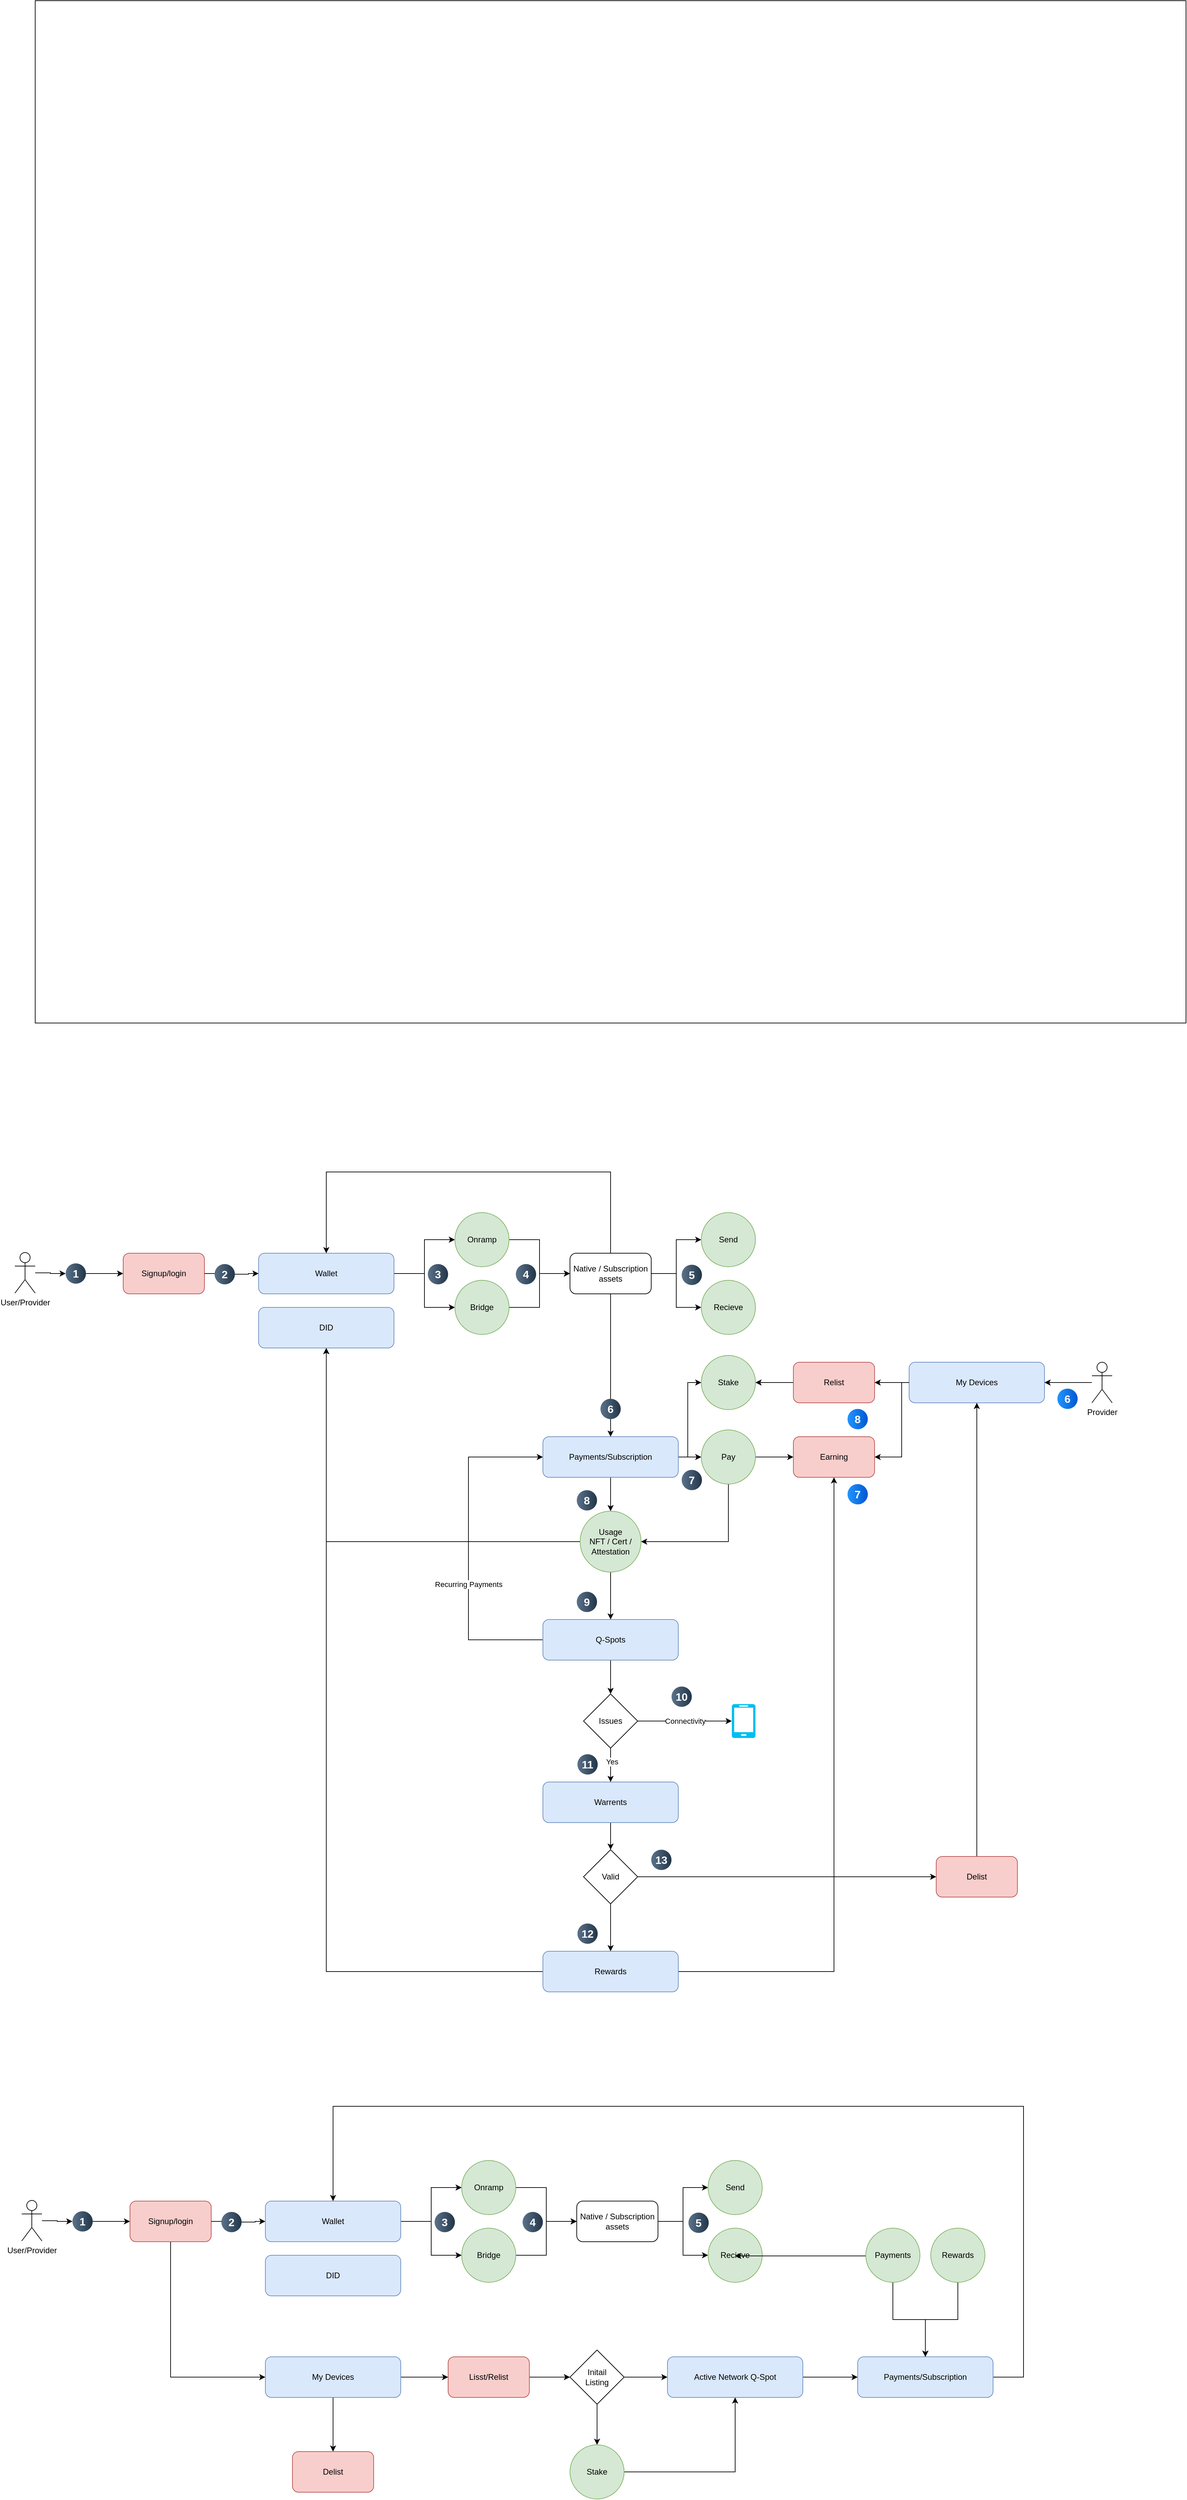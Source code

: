 <mxfile version="26.0.2">
  <diagram name="Page-1" id="SBFZ99m77JHKjxJjiRP0">
    <mxGraphModel dx="2390" dy="3320" grid="1" gridSize="10" guides="1" tooltips="1" connect="1" arrows="1" fold="1" page="1" pageScale="1" pageWidth="850" pageHeight="1100" math="0" shadow="0">
      <root>
        <mxCell id="0" />
        <mxCell id="1" parent="0" />
        <mxCell id="M_gnL3viA9wApIf26CQV-90" value="" style="rounded=0;whiteSpace=wrap;html=1;" parent="1" vertex="1">
          <mxGeometry x="60" y="-1530" width="1700" height="1510" as="geometry" />
        </mxCell>
        <mxCell id="M_gnL3viA9wApIf26CQV-3" value="" style="edgeStyle=orthogonalEdgeStyle;rounded=0;orthogonalLoop=1;jettySize=auto;html=1;" parent="1" source="M_gnL3viA9wApIf26CQV-69" target="M_gnL3viA9wApIf26CQV-2" edge="1">
          <mxGeometry relative="1" as="geometry" />
        </mxCell>
        <mxCell id="M_gnL3viA9wApIf26CQV-1" value="User/Provider" style="shape=umlActor;verticalLabelPosition=bottom;verticalAlign=top;html=1;outlineConnect=0;" parent="1" vertex="1">
          <mxGeometry x="30" y="319" width="30" height="60" as="geometry" />
        </mxCell>
        <mxCell id="M_gnL3viA9wApIf26CQV-9" value="" style="edgeStyle=orthogonalEdgeStyle;rounded=0;orthogonalLoop=1;jettySize=auto;html=1;" parent="1" source="M_gnL3viA9wApIf26CQV-71" target="M_gnL3viA9wApIf26CQV-4" edge="1">
          <mxGeometry relative="1" as="geometry" />
        </mxCell>
        <mxCell id="M_gnL3viA9wApIf26CQV-2" value="Signup/login" style="rounded=1;whiteSpace=wrap;html=1;fillColor=#f8cecc;strokeColor=#b85450;" parent="1" vertex="1">
          <mxGeometry x="190" y="320" width="120" height="60" as="geometry" />
        </mxCell>
        <mxCell id="M_gnL3viA9wApIf26CQV-13" style="edgeStyle=orthogonalEdgeStyle;rounded=0;orthogonalLoop=1;jettySize=auto;html=1;" parent="1" source="M_gnL3viA9wApIf26CQV-4" target="M_gnL3viA9wApIf26CQV-11" edge="1">
          <mxGeometry relative="1" as="geometry" />
        </mxCell>
        <mxCell id="M_gnL3viA9wApIf26CQV-14" style="edgeStyle=orthogonalEdgeStyle;rounded=0;orthogonalLoop=1;jettySize=auto;html=1;" parent="1" source="M_gnL3viA9wApIf26CQV-4" target="M_gnL3viA9wApIf26CQV-12" edge="1">
          <mxGeometry relative="1" as="geometry" />
        </mxCell>
        <mxCell id="M_gnL3viA9wApIf26CQV-4" value="Wallet" style="rounded=1;whiteSpace=wrap;html=1;fillColor=#dae8fc;strokeColor=#6c8ebf;" parent="1" vertex="1">
          <mxGeometry x="390" y="320" width="200" height="60" as="geometry" />
        </mxCell>
        <mxCell id="M_gnL3viA9wApIf26CQV-32" value="" style="edgeStyle=orthogonalEdgeStyle;rounded=0;orthogonalLoop=1;jettySize=auto;html=1;" parent="1" source="M_gnL3viA9wApIf26CQV-5" target="M_gnL3viA9wApIf26CQV-31" edge="1">
          <mxGeometry relative="1" as="geometry" />
        </mxCell>
        <mxCell id="M_gnL3viA9wApIf26CQV-38" value="" style="edgeStyle=orthogonalEdgeStyle;rounded=0;orthogonalLoop=1;jettySize=auto;html=1;" parent="1" source="M_gnL3viA9wApIf26CQV-5" target="M_gnL3viA9wApIf26CQV-37" edge="1">
          <mxGeometry relative="1" as="geometry" />
        </mxCell>
        <mxCell id="M_gnL3viA9wApIf26CQV-55" style="edgeStyle=orthogonalEdgeStyle;rounded=0;orthogonalLoop=1;jettySize=auto;html=1;entryX=0;entryY=0.5;entryDx=0;entryDy=0;" parent="1" source="M_gnL3viA9wApIf26CQV-5" target="M_gnL3viA9wApIf26CQV-51" edge="1">
          <mxGeometry relative="1" as="geometry">
            <Array as="points">
              <mxPoint x="1024" y="621" />
              <mxPoint x="1024" y="511" />
            </Array>
          </mxGeometry>
        </mxCell>
        <mxCell id="M_gnL3viA9wApIf26CQV-5" value="Payments/Subscription" style="rounded=1;whiteSpace=wrap;html=1;fillColor=#dae8fc;strokeColor=#6c8ebf;" parent="1" vertex="1">
          <mxGeometry x="810" y="591" width="200" height="60" as="geometry" />
        </mxCell>
        <mxCell id="M_gnL3viA9wApIf26CQV-48" value="" style="edgeStyle=orthogonalEdgeStyle;rounded=0;orthogonalLoop=1;jettySize=auto;html=1;" parent="1" source="M_gnL3viA9wApIf26CQV-6" target="M_gnL3viA9wApIf26CQV-47" edge="1">
          <mxGeometry relative="1" as="geometry" />
        </mxCell>
        <mxCell id="M_gnL3viA9wApIf26CQV-6" value="Warrents" style="rounded=1;whiteSpace=wrap;html=1;fillColor=#dae8fc;strokeColor=#6c8ebf;" parent="1" vertex="1">
          <mxGeometry x="810" y="1101" width="200" height="60" as="geometry" />
        </mxCell>
        <mxCell id="M_gnL3viA9wApIf26CQV-50" style="edgeStyle=orthogonalEdgeStyle;rounded=0;orthogonalLoop=1;jettySize=auto;html=1;entryX=0.5;entryY=1;entryDx=0;entryDy=0;" parent="1" source="M_gnL3viA9wApIf26CQV-7" target="M_gnL3viA9wApIf26CQV-35" edge="1">
          <mxGeometry relative="1" as="geometry">
            <mxPoint x="490" y="581" as="targetPoint" />
          </mxGeometry>
        </mxCell>
        <mxCell id="M_gnL3viA9wApIf26CQV-67" style="edgeStyle=orthogonalEdgeStyle;rounded=0;orthogonalLoop=1;jettySize=auto;html=1;" parent="1" source="M_gnL3viA9wApIf26CQV-7" target="M_gnL3viA9wApIf26CQV-62" edge="1">
          <mxGeometry relative="1" as="geometry" />
        </mxCell>
        <mxCell id="M_gnL3viA9wApIf26CQV-7" value="Rewards" style="rounded=1;whiteSpace=wrap;html=1;fillColor=#dae8fc;strokeColor=#6c8ebf;" parent="1" vertex="1">
          <mxGeometry x="810" y="1351" width="200" height="60" as="geometry" />
        </mxCell>
        <mxCell id="M_gnL3viA9wApIf26CQV-52" style="edgeStyle=orthogonalEdgeStyle;rounded=0;orthogonalLoop=1;jettySize=auto;html=1;entryX=1;entryY=0.5;entryDx=0;entryDy=0;" parent="1" source="M_gnL3viA9wApIf26CQV-60" target="M_gnL3viA9wApIf26CQV-51" edge="1">
          <mxGeometry relative="1" as="geometry" />
        </mxCell>
        <mxCell id="M_gnL3viA9wApIf26CQV-63" style="edgeStyle=orthogonalEdgeStyle;rounded=0;orthogonalLoop=1;jettySize=auto;html=1;entryX=1;entryY=0.5;entryDx=0;entryDy=0;" parent="1" source="M_gnL3viA9wApIf26CQV-8" target="M_gnL3viA9wApIf26CQV-62" edge="1">
          <mxGeometry relative="1" as="geometry">
            <Array as="points">
              <mxPoint x="1340" y="511" />
              <mxPoint x="1340" y="621" />
            </Array>
          </mxGeometry>
        </mxCell>
        <mxCell id="M_gnL3viA9wApIf26CQV-8" value="My Devices" style="rounded=1;whiteSpace=wrap;html=1;fillColor=#dae8fc;strokeColor=#6c8ebf;" parent="1" vertex="1">
          <mxGeometry x="1351" y="481" width="200" height="60" as="geometry" />
        </mxCell>
        <mxCell id="M_gnL3viA9wApIf26CQV-16" style="edgeStyle=orthogonalEdgeStyle;rounded=0;orthogonalLoop=1;jettySize=auto;html=1;" parent="1" source="M_gnL3viA9wApIf26CQV-11" target="M_gnL3viA9wApIf26CQV-15" edge="1">
          <mxGeometry relative="1" as="geometry" />
        </mxCell>
        <mxCell id="M_gnL3viA9wApIf26CQV-11" value="Onramp" style="ellipse;whiteSpace=wrap;html=1;aspect=fixed;fillColor=#d5e8d4;strokeColor=#82b366;" parent="1" vertex="1">
          <mxGeometry x="680" y="260" width="80" height="80" as="geometry" />
        </mxCell>
        <mxCell id="M_gnL3viA9wApIf26CQV-17" style="edgeStyle=orthogonalEdgeStyle;rounded=0;orthogonalLoop=1;jettySize=auto;html=1;" parent="1" source="M_gnL3viA9wApIf26CQV-12" target="M_gnL3viA9wApIf26CQV-15" edge="1">
          <mxGeometry relative="1" as="geometry" />
        </mxCell>
        <mxCell id="M_gnL3viA9wApIf26CQV-12" value="Bridge" style="ellipse;whiteSpace=wrap;html=1;aspect=fixed;fillColor=#d5e8d4;strokeColor=#82b366;" parent="1" vertex="1">
          <mxGeometry x="680" y="360" width="80" height="80" as="geometry" />
        </mxCell>
        <mxCell id="M_gnL3viA9wApIf26CQV-22" style="edgeStyle=orthogonalEdgeStyle;rounded=0;orthogonalLoop=1;jettySize=auto;html=1;entryX=0.5;entryY=0;entryDx=0;entryDy=0;" parent="1" source="M_gnL3viA9wApIf26CQV-15" target="M_gnL3viA9wApIf26CQV-4" edge="1">
          <mxGeometry relative="1" as="geometry">
            <Array as="points">
              <mxPoint x="910" y="200" />
              <mxPoint x="490" y="200" />
            </Array>
          </mxGeometry>
        </mxCell>
        <mxCell id="M_gnL3viA9wApIf26CQV-27" style="edgeStyle=orthogonalEdgeStyle;rounded=0;orthogonalLoop=1;jettySize=auto;html=1;" parent="1" source="M_gnL3viA9wApIf26CQV-15" target="M_gnL3viA9wApIf26CQV-23" edge="1">
          <mxGeometry relative="1" as="geometry" />
        </mxCell>
        <mxCell id="M_gnL3viA9wApIf26CQV-28" style="edgeStyle=orthogonalEdgeStyle;rounded=0;orthogonalLoop=1;jettySize=auto;html=1;" parent="1" source="M_gnL3viA9wApIf26CQV-15" target="M_gnL3viA9wApIf26CQV-24" edge="1">
          <mxGeometry relative="1" as="geometry" />
        </mxCell>
        <mxCell id="M_gnL3viA9wApIf26CQV-29" style="edgeStyle=orthogonalEdgeStyle;rounded=0;orthogonalLoop=1;jettySize=auto;html=1;" parent="1" source="M_gnL3viA9wApIf26CQV-15" target="M_gnL3viA9wApIf26CQV-5" edge="1">
          <mxGeometry relative="1" as="geometry" />
        </mxCell>
        <mxCell id="M_gnL3viA9wApIf26CQV-15" value="Native / Subscription assets" style="rounded=1;whiteSpace=wrap;html=1;" parent="1" vertex="1">
          <mxGeometry x="850" y="320" width="120" height="60" as="geometry" />
        </mxCell>
        <mxCell id="M_gnL3viA9wApIf26CQV-23" value="Send" style="ellipse;whiteSpace=wrap;html=1;aspect=fixed;fillColor=#d5e8d4;strokeColor=#82b366;" parent="1" vertex="1">
          <mxGeometry x="1044" y="260" width="80" height="80" as="geometry" />
        </mxCell>
        <mxCell id="M_gnL3viA9wApIf26CQV-24" value="Recieve" style="ellipse;whiteSpace=wrap;html=1;aspect=fixed;fillColor=#d5e8d4;strokeColor=#82b366;" parent="1" vertex="1">
          <mxGeometry x="1044" y="360" width="80" height="80" as="geometry" />
        </mxCell>
        <mxCell id="M_gnL3viA9wApIf26CQV-41" value="" style="edgeStyle=orthogonalEdgeStyle;rounded=0;orthogonalLoop=1;jettySize=auto;html=1;" parent="1" source="M_gnL3viA9wApIf26CQV-30" target="M_gnL3viA9wApIf26CQV-40" edge="1">
          <mxGeometry relative="1" as="geometry" />
        </mxCell>
        <mxCell id="8dTDUSrH829Y-WECvbkg-1" style="edgeStyle=orthogonalEdgeStyle;rounded=0;orthogonalLoop=1;jettySize=auto;html=1;entryX=0;entryY=0.5;entryDx=0;entryDy=0;" edge="1" parent="1" source="M_gnL3viA9wApIf26CQV-30" target="M_gnL3viA9wApIf26CQV-5">
          <mxGeometry relative="1" as="geometry">
            <Array as="points">
              <mxPoint x="700" y="891" />
              <mxPoint x="700" y="621" />
            </Array>
          </mxGeometry>
        </mxCell>
        <mxCell id="8dTDUSrH829Y-WECvbkg-2" value="Recurring Payments" style="edgeLabel;html=1;align=center;verticalAlign=middle;resizable=0;points=[];" vertex="1" connectable="0" parent="8dTDUSrH829Y-WECvbkg-1">
          <mxGeometry x="-0.212" relative="1" as="geometry">
            <mxPoint y="1" as="offset" />
          </mxGeometry>
        </mxCell>
        <mxCell id="M_gnL3viA9wApIf26CQV-30" value="Q-Spots" style="rounded=1;whiteSpace=wrap;html=1;fillColor=#dae8fc;strokeColor=#6c8ebf;" parent="1" vertex="1">
          <mxGeometry x="810" y="861" width="200" height="60" as="geometry" />
        </mxCell>
        <mxCell id="M_gnL3viA9wApIf26CQV-33" value="" style="edgeStyle=orthogonalEdgeStyle;rounded=0;orthogonalLoop=1;jettySize=auto;html=1;" parent="1" source="M_gnL3viA9wApIf26CQV-31" target="M_gnL3viA9wApIf26CQV-30" edge="1">
          <mxGeometry relative="1" as="geometry" />
        </mxCell>
        <mxCell id="M_gnL3viA9wApIf26CQV-36" style="edgeStyle=orthogonalEdgeStyle;rounded=0;orthogonalLoop=1;jettySize=auto;html=1;entryX=0.5;entryY=1;entryDx=0;entryDy=0;" parent="1" source="M_gnL3viA9wApIf26CQV-31" target="M_gnL3viA9wApIf26CQV-35" edge="1">
          <mxGeometry relative="1" as="geometry">
            <mxPoint x="490" y="581" as="targetPoint" />
          </mxGeometry>
        </mxCell>
        <mxCell id="M_gnL3viA9wApIf26CQV-31" value="Usage&lt;br&gt;NFT / Cert / Attestation" style="ellipse;whiteSpace=wrap;html=1;aspect=fixed;fillColor=#d5e8d4;strokeColor=#82b366;" parent="1" vertex="1">
          <mxGeometry x="865" y="701" width="90" height="90" as="geometry" />
        </mxCell>
        <mxCell id="M_gnL3viA9wApIf26CQV-35" value="DID" style="rounded=1;whiteSpace=wrap;html=1;fillColor=#dae8fc;strokeColor=#6c8ebf;" parent="1" vertex="1">
          <mxGeometry x="390" y="400" width="200" height="60" as="geometry" />
        </mxCell>
        <mxCell id="M_gnL3viA9wApIf26CQV-39" style="edgeStyle=orthogonalEdgeStyle;rounded=0;orthogonalLoop=1;jettySize=auto;html=1;entryX=1;entryY=0.5;entryDx=0;entryDy=0;" parent="1" source="M_gnL3viA9wApIf26CQV-37" target="M_gnL3viA9wApIf26CQV-31" edge="1">
          <mxGeometry relative="1" as="geometry">
            <Array as="points">
              <mxPoint x="1084" y="746" />
            </Array>
          </mxGeometry>
        </mxCell>
        <mxCell id="M_gnL3viA9wApIf26CQV-64" value="" style="edgeStyle=orthogonalEdgeStyle;rounded=0;orthogonalLoop=1;jettySize=auto;html=1;" parent="1" source="M_gnL3viA9wApIf26CQV-37" target="M_gnL3viA9wApIf26CQV-62" edge="1">
          <mxGeometry relative="1" as="geometry" />
        </mxCell>
        <mxCell id="M_gnL3viA9wApIf26CQV-37" value="Pay" style="ellipse;whiteSpace=wrap;html=1;aspect=fixed;fillColor=#d5e8d4;strokeColor=#82b366;" parent="1" vertex="1">
          <mxGeometry x="1044" y="581" width="80" height="80" as="geometry" />
        </mxCell>
        <mxCell id="M_gnL3viA9wApIf26CQV-42" value="" style="edgeStyle=orthogonalEdgeStyle;rounded=0;orthogonalLoop=1;jettySize=auto;html=1;" parent="1" source="M_gnL3viA9wApIf26CQV-40" target="M_gnL3viA9wApIf26CQV-6" edge="1">
          <mxGeometry relative="1" as="geometry" />
        </mxCell>
        <mxCell id="M_gnL3viA9wApIf26CQV-46" value="Yes" style="edgeLabel;html=1;align=center;verticalAlign=middle;resizable=0;points=[];" parent="M_gnL3viA9wApIf26CQV-42" vertex="1" connectable="0">
          <mxGeometry x="-0.2" y="2" relative="1" as="geometry">
            <mxPoint as="offset" />
          </mxGeometry>
        </mxCell>
        <mxCell id="M_gnL3viA9wApIf26CQV-44" value="" style="edgeStyle=orthogonalEdgeStyle;rounded=0;orthogonalLoop=1;jettySize=auto;html=1;" parent="1" source="M_gnL3viA9wApIf26CQV-40" target="M_gnL3viA9wApIf26CQV-43" edge="1">
          <mxGeometry relative="1" as="geometry" />
        </mxCell>
        <mxCell id="M_gnL3viA9wApIf26CQV-45" value="Connectivity" style="edgeLabel;html=1;align=center;verticalAlign=middle;resizable=0;points=[];" parent="M_gnL3viA9wApIf26CQV-44" vertex="1" connectable="0">
          <mxGeometry x="-0.597" y="-1" relative="1" as="geometry">
            <mxPoint x="42" y="-1" as="offset" />
          </mxGeometry>
        </mxCell>
        <mxCell id="M_gnL3viA9wApIf26CQV-40" value="Issues" style="rhombus;whiteSpace=wrap;html=1;" parent="1" vertex="1">
          <mxGeometry x="870" y="971" width="80" height="80" as="geometry" />
        </mxCell>
        <mxCell id="M_gnL3viA9wApIf26CQV-43" value="" style="verticalLabelPosition=bottom;html=1;verticalAlign=top;align=center;strokeColor=none;fillColor=#00BEF2;shape=mxgraph.azure.mobile;pointerEvents=1;" parent="1" vertex="1">
          <mxGeometry x="1089" y="986" width="35" height="50" as="geometry" />
        </mxCell>
        <mxCell id="M_gnL3viA9wApIf26CQV-49" value="" style="edgeStyle=orthogonalEdgeStyle;rounded=0;orthogonalLoop=1;jettySize=auto;html=1;" parent="1" source="M_gnL3viA9wApIf26CQV-47" target="M_gnL3viA9wApIf26CQV-7" edge="1">
          <mxGeometry relative="1" as="geometry" />
        </mxCell>
        <mxCell id="M_gnL3viA9wApIf26CQV-58" style="edgeStyle=orthogonalEdgeStyle;rounded=0;orthogonalLoop=1;jettySize=auto;html=1;" parent="1" source="M_gnL3viA9wApIf26CQV-47" target="M_gnL3viA9wApIf26CQV-57" edge="1">
          <mxGeometry relative="1" as="geometry" />
        </mxCell>
        <mxCell id="M_gnL3viA9wApIf26CQV-47" value="Valid" style="rhombus;whiteSpace=wrap;html=1;" parent="1" vertex="1">
          <mxGeometry x="870" y="1201" width="80" height="80" as="geometry" />
        </mxCell>
        <mxCell id="M_gnL3viA9wApIf26CQV-51" value="Stake" style="ellipse;whiteSpace=wrap;html=1;aspect=fixed;fillColor=#d5e8d4;strokeColor=#82b366;" parent="1" vertex="1">
          <mxGeometry x="1044" y="471" width="80" height="80" as="geometry" />
        </mxCell>
        <mxCell id="M_gnL3viA9wApIf26CQV-54" style="edgeStyle=orthogonalEdgeStyle;rounded=0;orthogonalLoop=1;jettySize=auto;html=1;" parent="1" source="M_gnL3viA9wApIf26CQV-53" target="M_gnL3viA9wApIf26CQV-8" edge="1">
          <mxGeometry relative="1" as="geometry" />
        </mxCell>
        <mxCell id="M_gnL3viA9wApIf26CQV-53" value="Provider" style="shape=umlActor;verticalLabelPosition=bottom;verticalAlign=top;html=1;outlineConnect=0;" parent="1" vertex="1">
          <mxGeometry x="1621" y="481" width="30" height="60" as="geometry" />
        </mxCell>
        <mxCell id="M_gnL3viA9wApIf26CQV-59" style="edgeStyle=orthogonalEdgeStyle;rounded=0;orthogonalLoop=1;jettySize=auto;html=1;" parent="1" source="M_gnL3viA9wApIf26CQV-57" target="M_gnL3viA9wApIf26CQV-8" edge="1">
          <mxGeometry relative="1" as="geometry" />
        </mxCell>
        <mxCell id="M_gnL3viA9wApIf26CQV-57" value="Delist" style="rounded=1;whiteSpace=wrap;html=1;fillColor=#f8cecc;strokeColor=#b85450;" parent="1" vertex="1">
          <mxGeometry x="1391" y="1211" width="120" height="60" as="geometry" />
        </mxCell>
        <mxCell id="M_gnL3viA9wApIf26CQV-61" value="" style="edgeStyle=orthogonalEdgeStyle;rounded=0;orthogonalLoop=1;jettySize=auto;html=1;entryX=1;entryY=0.5;entryDx=0;entryDy=0;" parent="1" source="M_gnL3viA9wApIf26CQV-8" target="M_gnL3viA9wApIf26CQV-60" edge="1">
          <mxGeometry relative="1" as="geometry">
            <mxPoint x="1351" y="511" as="sourcePoint" />
            <mxPoint x="1124" y="511" as="targetPoint" />
          </mxGeometry>
        </mxCell>
        <mxCell id="M_gnL3viA9wApIf26CQV-60" value="Relist" style="rounded=1;whiteSpace=wrap;html=1;fillColor=#f8cecc;strokeColor=#b85450;" parent="1" vertex="1">
          <mxGeometry x="1180" y="481" width="120" height="60" as="geometry" />
        </mxCell>
        <mxCell id="M_gnL3viA9wApIf26CQV-62" value="Earning" style="rounded=1;whiteSpace=wrap;html=1;fillColor=#f8cecc;strokeColor=#b85450;" parent="1" vertex="1">
          <mxGeometry x="1180" y="591" width="120" height="60" as="geometry" />
        </mxCell>
        <mxCell id="M_gnL3viA9wApIf26CQV-68" value="" style="edgeStyle=orthogonalEdgeStyle;rounded=0;orthogonalLoop=1;jettySize=auto;html=1;" parent="1" source="M_gnL3viA9wApIf26CQV-1" target="M_gnL3viA9wApIf26CQV-69" edge="1">
          <mxGeometry relative="1" as="geometry">
            <mxPoint x="60" y="350" as="sourcePoint" />
            <mxPoint x="190" y="350" as="targetPoint" />
          </mxGeometry>
        </mxCell>
        <mxCell id="M_gnL3viA9wApIf26CQV-69" value="1" style="ellipse;whiteSpace=wrap;html=1;aspect=fixed;rotation=0;gradientColor=#223548;strokeColor=none;gradientDirection=east;fillColor=#5b738b;rounded=0;pointerEvents=0;fontFamily=Helvetica;fontSize=16;fontColor=#FFFFFF;spacingTop=4;spacingBottom=4;spacingLeft=4;spacingRight=4;points=[];fontStyle=1" parent="1" vertex="1">
          <mxGeometry x="105" y="335" width="30" height="30" as="geometry" />
        </mxCell>
        <mxCell id="M_gnL3viA9wApIf26CQV-70" value="" style="edgeStyle=orthogonalEdgeStyle;rounded=0;orthogonalLoop=1;jettySize=auto;html=1;" parent="1" source="M_gnL3viA9wApIf26CQV-2" target="M_gnL3viA9wApIf26CQV-71" edge="1">
          <mxGeometry relative="1" as="geometry">
            <mxPoint x="310" y="350" as="sourcePoint" />
            <mxPoint x="390" y="350" as="targetPoint" />
          </mxGeometry>
        </mxCell>
        <mxCell id="M_gnL3viA9wApIf26CQV-71" value="2" style="ellipse;whiteSpace=wrap;html=1;aspect=fixed;rotation=0;gradientColor=#223548;strokeColor=none;gradientDirection=east;fillColor=#5b738b;rounded=0;pointerEvents=0;fontFamily=Helvetica;fontSize=16;fontColor=#FFFFFF;spacingTop=4;spacingBottom=4;spacingLeft=4;spacingRight=4;points=[];fontStyle=1" parent="1" vertex="1">
          <mxGeometry x="325" y="336" width="30" height="30" as="geometry" />
        </mxCell>
        <mxCell id="M_gnL3viA9wApIf26CQV-74" value="3" style="ellipse;whiteSpace=wrap;html=1;aspect=fixed;rotation=0;gradientColor=#223548;strokeColor=none;gradientDirection=east;fillColor=#5b738b;rounded=0;pointerEvents=0;fontFamily=Helvetica;fontSize=16;fontColor=#FFFFFF;spacingTop=4;spacingBottom=4;spacingLeft=4;spacingRight=4;points=[];fontStyle=1" parent="1" vertex="1">
          <mxGeometry x="640" y="336" width="30" height="30" as="geometry" />
        </mxCell>
        <mxCell id="M_gnL3viA9wApIf26CQV-75" value="4" style="ellipse;whiteSpace=wrap;html=1;aspect=fixed;rotation=0;gradientColor=#223548;strokeColor=none;gradientDirection=east;fillColor=#5b738b;rounded=0;pointerEvents=0;fontFamily=Helvetica;fontSize=16;fontColor=#FFFFFF;spacingTop=4;spacingBottom=4;spacingLeft=4;spacingRight=4;points=[];fontStyle=1" parent="1" vertex="1">
          <mxGeometry x="770" y="336" width="30" height="30" as="geometry" />
        </mxCell>
        <mxCell id="M_gnL3viA9wApIf26CQV-76" value="5" style="ellipse;whiteSpace=wrap;html=1;aspect=fixed;rotation=0;gradientColor=#223548;strokeColor=none;gradientDirection=east;fillColor=#5b738b;rounded=0;pointerEvents=0;fontFamily=Helvetica;fontSize=16;fontColor=#FFFFFF;spacingTop=4;spacingBottom=4;spacingLeft=4;spacingRight=4;points=[];fontStyle=1" parent="1" vertex="1">
          <mxGeometry x="1015" y="337" width="30" height="30" as="geometry" />
        </mxCell>
        <mxCell id="M_gnL3viA9wApIf26CQV-77" value="6" style="ellipse;whiteSpace=wrap;html=1;aspect=fixed;rotation=0;gradientColor=#223548;strokeColor=none;gradientDirection=east;fillColor=#5b738b;rounded=0;pointerEvents=0;fontFamily=Helvetica;fontSize=16;fontColor=#FFFFFF;spacingTop=4;spacingBottom=4;spacingLeft=4;spacingRight=4;points=[];fontStyle=1" parent="1" vertex="1">
          <mxGeometry x="895" y="535" width="30" height="30" as="geometry" />
        </mxCell>
        <mxCell id="M_gnL3viA9wApIf26CQV-78" value="7" style="ellipse;whiteSpace=wrap;html=1;aspect=fixed;rotation=0;gradientColor=#223548;strokeColor=none;gradientDirection=east;fillColor=#5b738b;rounded=0;pointerEvents=0;fontFamily=Helvetica;fontSize=16;fontColor=#FFFFFF;spacingTop=4;spacingBottom=4;spacingLeft=4;spacingRight=4;points=[];fontStyle=1" parent="1" vertex="1">
          <mxGeometry x="1015" y="640" width="30" height="30" as="geometry" />
        </mxCell>
        <mxCell id="M_gnL3viA9wApIf26CQV-79" value="8" style="ellipse;whiteSpace=wrap;html=1;aspect=fixed;rotation=0;gradientColor=#223548;strokeColor=none;gradientDirection=east;fillColor=#5b738b;rounded=0;pointerEvents=0;fontFamily=Helvetica;fontSize=16;fontColor=#FFFFFF;spacingTop=4;spacingBottom=4;spacingLeft=4;spacingRight=4;points=[];fontStyle=1" parent="1" vertex="1">
          <mxGeometry x="860" y="670" width="30" height="30" as="geometry" />
        </mxCell>
        <mxCell id="M_gnL3viA9wApIf26CQV-80" value="9" style="ellipse;whiteSpace=wrap;html=1;aspect=fixed;rotation=0;gradientColor=#223548;strokeColor=none;gradientDirection=east;fillColor=#5b738b;rounded=0;pointerEvents=0;fontFamily=Helvetica;fontSize=16;fontColor=#FFFFFF;spacingTop=4;spacingBottom=4;spacingLeft=4;spacingRight=4;points=[];fontStyle=1" parent="1" vertex="1">
          <mxGeometry x="860" y="820" width="30" height="30" as="geometry" />
        </mxCell>
        <mxCell id="M_gnL3viA9wApIf26CQV-81" value="10" style="ellipse;whiteSpace=wrap;html=1;aspect=fixed;rotation=0;gradientColor=#223548;strokeColor=none;gradientDirection=east;fillColor=#5b738b;rounded=0;pointerEvents=0;fontFamily=Helvetica;fontSize=16;fontColor=#FFFFFF;spacingTop=4;spacingBottom=4;spacingLeft=4;spacingRight=4;points=[];fontStyle=1" parent="1" vertex="1">
          <mxGeometry x="1000" y="960" width="30" height="30" as="geometry" />
        </mxCell>
        <mxCell id="M_gnL3viA9wApIf26CQV-82" value="11" style="ellipse;whiteSpace=wrap;html=1;aspect=fixed;rotation=0;gradientColor=#223548;strokeColor=none;gradientDirection=east;fillColor=#5b738b;rounded=0;pointerEvents=0;fontFamily=Helvetica;fontSize=16;fontColor=#FFFFFF;spacingTop=4;spacingBottom=4;spacingLeft=4;spacingRight=4;points=[];fontStyle=1" parent="1" vertex="1">
          <mxGeometry x="861" y="1060" width="30" height="30" as="geometry" />
        </mxCell>
        <mxCell id="M_gnL3viA9wApIf26CQV-83" value="12" style="ellipse;whiteSpace=wrap;html=1;aspect=fixed;rotation=0;gradientColor=#223548;strokeColor=none;gradientDirection=east;fillColor=#5b738b;rounded=0;pointerEvents=0;fontFamily=Helvetica;fontSize=16;fontColor=#FFFFFF;spacingTop=4;spacingBottom=4;spacingLeft=4;spacingRight=4;points=[];fontStyle=1" parent="1" vertex="1">
          <mxGeometry x="861" y="1310" width="30" height="30" as="geometry" />
        </mxCell>
        <mxCell id="M_gnL3viA9wApIf26CQV-84" value="13" style="ellipse;whiteSpace=wrap;html=1;aspect=fixed;rotation=0;gradientColor=#223548;strokeColor=none;gradientDirection=east;fillColor=#5b738b;rounded=0;pointerEvents=0;fontFamily=Helvetica;fontSize=16;fontColor=#FFFFFF;spacingTop=4;spacingBottom=4;spacingLeft=4;spacingRight=4;points=[];fontStyle=1" parent="1" vertex="1">
          <mxGeometry x="970" y="1201" width="30" height="30" as="geometry" />
        </mxCell>
        <mxCell id="M_gnL3viA9wApIf26CQV-86" value="6" style="ellipse;whiteSpace=wrap;html=1;aspect=fixed;rotation=0;gradientColor=#0057D2;strokeColor=none;gradientDirection=east;fillColor=#2395FF;rounded=0;pointerEvents=0;fontFamily=Helvetica;fontSize=16;fontColor=#FFFFFF;spacingTop=4;spacingBottom=4;spacingLeft=4;spacingRight=4;points=[];fontStyle=1" parent="1" vertex="1">
          <mxGeometry x="1570" y="520" width="30" height="30" as="geometry" />
        </mxCell>
        <mxCell id="M_gnL3viA9wApIf26CQV-87" value="7" style="ellipse;whiteSpace=wrap;html=1;aspect=fixed;rotation=0;gradientColor=#0057D2;strokeColor=none;gradientDirection=east;fillColor=#2395FF;rounded=0;pointerEvents=0;fontFamily=Helvetica;fontSize=16;fontColor=#FFFFFF;spacingTop=4;spacingBottom=4;spacingLeft=4;spacingRight=4;points=[];fontStyle=1" parent="1" vertex="1">
          <mxGeometry x="1260" y="661" width="30" height="30" as="geometry" />
        </mxCell>
        <mxCell id="M_gnL3viA9wApIf26CQV-89" value="8" style="ellipse;whiteSpace=wrap;html=1;aspect=fixed;rotation=0;gradientColor=#0057D2;strokeColor=none;gradientDirection=east;fillColor=#2395FF;rounded=0;pointerEvents=0;fontFamily=Helvetica;fontSize=16;fontColor=#FFFFFF;spacingTop=4;spacingBottom=4;spacingLeft=4;spacingRight=4;points=[];fontStyle=1" parent="1" vertex="1">
          <mxGeometry x="1260" y="550" width="30" height="30" as="geometry" />
        </mxCell>
        <mxCell id="8dTDUSrH829Y-WECvbkg-6" value="" style="edgeStyle=orthogonalEdgeStyle;rounded=0;orthogonalLoop=1;jettySize=auto;html=1;" edge="1" parent="1" source="8dTDUSrH829Y-WECvbkg-63" target="8dTDUSrH829Y-WECvbkg-9">
          <mxGeometry relative="1" as="geometry" />
        </mxCell>
        <mxCell id="8dTDUSrH829Y-WECvbkg-7" value="User/Provider" style="shape=umlActor;verticalLabelPosition=bottom;verticalAlign=top;html=1;outlineConnect=0;" vertex="1" parent="1">
          <mxGeometry x="40" y="1719" width="30" height="60" as="geometry" />
        </mxCell>
        <mxCell id="8dTDUSrH829Y-WECvbkg-8" value="" style="edgeStyle=orthogonalEdgeStyle;rounded=0;orthogonalLoop=1;jettySize=auto;html=1;" edge="1" parent="1" source="8dTDUSrH829Y-WECvbkg-65" target="8dTDUSrH829Y-WECvbkg-12">
          <mxGeometry relative="1" as="geometry" />
        </mxCell>
        <mxCell id="8dTDUSrH829Y-WECvbkg-81" style="edgeStyle=orthogonalEdgeStyle;rounded=0;orthogonalLoop=1;jettySize=auto;html=1;entryX=0;entryY=0.5;entryDx=0;entryDy=0;" edge="1" parent="1" source="8dTDUSrH829Y-WECvbkg-9" target="8dTDUSrH829Y-WECvbkg-80">
          <mxGeometry relative="1" as="geometry">
            <Array as="points">
              <mxPoint x="260" y="1980" />
            </Array>
          </mxGeometry>
        </mxCell>
        <mxCell id="8dTDUSrH829Y-WECvbkg-9" value="Signup/login" style="rounded=1;whiteSpace=wrap;html=1;fillColor=#f8cecc;strokeColor=#b85450;" vertex="1" parent="1">
          <mxGeometry x="200" y="1720" width="120" height="60" as="geometry" />
        </mxCell>
        <mxCell id="8dTDUSrH829Y-WECvbkg-10" style="edgeStyle=orthogonalEdgeStyle;rounded=0;orthogonalLoop=1;jettySize=auto;html=1;" edge="1" parent="1" source="8dTDUSrH829Y-WECvbkg-12" target="8dTDUSrH829Y-WECvbkg-26">
          <mxGeometry relative="1" as="geometry" />
        </mxCell>
        <mxCell id="8dTDUSrH829Y-WECvbkg-11" style="edgeStyle=orthogonalEdgeStyle;rounded=0;orthogonalLoop=1;jettySize=auto;html=1;" edge="1" parent="1" source="8dTDUSrH829Y-WECvbkg-12" target="8dTDUSrH829Y-WECvbkg-28">
          <mxGeometry relative="1" as="geometry" />
        </mxCell>
        <mxCell id="8dTDUSrH829Y-WECvbkg-12" value="Wallet" style="rounded=1;whiteSpace=wrap;html=1;fillColor=#dae8fc;strokeColor=#6c8ebf;" vertex="1" parent="1">
          <mxGeometry x="400" y="1720" width="200" height="60" as="geometry" />
        </mxCell>
        <mxCell id="8dTDUSrH829Y-WECvbkg-14" value="" style="edgeStyle=orthogonalEdgeStyle;rounded=0;orthogonalLoop=1;jettySize=auto;html=1;" edge="1" parent="1" source="8dTDUSrH829Y-WECvbkg-16">
          <mxGeometry relative="1" as="geometry">
            <mxPoint x="1014" y="1911" as="targetPoint" />
          </mxGeometry>
        </mxCell>
        <mxCell id="8dTDUSrH829Y-WECvbkg-15" style="edgeStyle=orthogonalEdgeStyle;rounded=0;orthogonalLoop=1;jettySize=auto;html=1;entryX=0;entryY=0.5;entryDx=0;entryDy=0;" edge="1" parent="1" source="8dTDUSrH829Y-WECvbkg-16">
          <mxGeometry relative="1" as="geometry">
            <Array as="points">
              <mxPoint x="994" y="1911" />
              <mxPoint x="994" y="1801" />
            </Array>
            <mxPoint x="1014" y="1801" as="targetPoint" />
          </mxGeometry>
        </mxCell>
        <mxCell id="8dTDUSrH829Y-WECvbkg-22" style="edgeStyle=orthogonalEdgeStyle;rounded=0;orthogonalLoop=1;jettySize=auto;html=1;entryX=1;entryY=0.5;entryDx=0;entryDy=0;" edge="1" parent="1" target="8dTDUSrH829Y-WECvbkg-56">
          <mxGeometry relative="1" as="geometry">
            <mxPoint x="1150" y="1801" as="sourcePoint" />
          </mxGeometry>
        </mxCell>
        <mxCell id="8dTDUSrH829Y-WECvbkg-23" style="edgeStyle=orthogonalEdgeStyle;rounded=0;orthogonalLoop=1;jettySize=auto;html=1;entryX=1;entryY=0.5;entryDx=0;entryDy=0;" edge="1" parent="1" target="8dTDUSrH829Y-WECvbkg-61">
          <mxGeometry relative="1" as="geometry">
            <Array as="points">
              <mxPoint x="1310" y="1801" />
              <mxPoint x="1310" y="1911" />
            </Array>
            <mxPoint x="1321" y="1801" as="sourcePoint" />
          </mxGeometry>
        </mxCell>
        <mxCell id="8dTDUSrH829Y-WECvbkg-25" style="edgeStyle=orthogonalEdgeStyle;rounded=0;orthogonalLoop=1;jettySize=auto;html=1;" edge="1" parent="1" source="8dTDUSrH829Y-WECvbkg-26" target="8dTDUSrH829Y-WECvbkg-33">
          <mxGeometry relative="1" as="geometry" />
        </mxCell>
        <mxCell id="8dTDUSrH829Y-WECvbkg-26" value="Onramp" style="ellipse;whiteSpace=wrap;html=1;aspect=fixed;fillColor=#d5e8d4;strokeColor=#82b366;" vertex="1" parent="1">
          <mxGeometry x="690" y="1660" width="80" height="80" as="geometry" />
        </mxCell>
        <mxCell id="8dTDUSrH829Y-WECvbkg-27" style="edgeStyle=orthogonalEdgeStyle;rounded=0;orthogonalLoop=1;jettySize=auto;html=1;" edge="1" parent="1" source="8dTDUSrH829Y-WECvbkg-28" target="8dTDUSrH829Y-WECvbkg-33">
          <mxGeometry relative="1" as="geometry" />
        </mxCell>
        <mxCell id="8dTDUSrH829Y-WECvbkg-28" value="Bridge" style="ellipse;whiteSpace=wrap;html=1;aspect=fixed;fillColor=#d5e8d4;strokeColor=#82b366;" vertex="1" parent="1">
          <mxGeometry x="690" y="1760" width="80" height="80" as="geometry" />
        </mxCell>
        <mxCell id="8dTDUSrH829Y-WECvbkg-30" style="edgeStyle=orthogonalEdgeStyle;rounded=0;orthogonalLoop=1;jettySize=auto;html=1;" edge="1" parent="1" source="8dTDUSrH829Y-WECvbkg-33" target="8dTDUSrH829Y-WECvbkg-34">
          <mxGeometry relative="1" as="geometry" />
        </mxCell>
        <mxCell id="8dTDUSrH829Y-WECvbkg-31" style="edgeStyle=orthogonalEdgeStyle;rounded=0;orthogonalLoop=1;jettySize=auto;html=1;" edge="1" parent="1" source="8dTDUSrH829Y-WECvbkg-33" target="8dTDUSrH829Y-WECvbkg-35">
          <mxGeometry relative="1" as="geometry" />
        </mxCell>
        <mxCell id="8dTDUSrH829Y-WECvbkg-33" value="Native / Subscription assets" style="rounded=1;whiteSpace=wrap;html=1;" vertex="1" parent="1">
          <mxGeometry x="860" y="1720" width="120" height="60" as="geometry" />
        </mxCell>
        <mxCell id="8dTDUSrH829Y-WECvbkg-34" value="Send" style="ellipse;whiteSpace=wrap;html=1;aspect=fixed;fillColor=#d5e8d4;strokeColor=#82b366;" vertex="1" parent="1">
          <mxGeometry x="1054" y="1660" width="80" height="80" as="geometry" />
        </mxCell>
        <mxCell id="8dTDUSrH829Y-WECvbkg-35" value="Recieve" style="ellipse;whiteSpace=wrap;html=1;aspect=fixed;fillColor=#d5e8d4;strokeColor=#82b366;" vertex="1" parent="1">
          <mxGeometry x="1054" y="1760" width="80" height="80" as="geometry" />
        </mxCell>
        <mxCell id="8dTDUSrH829Y-WECvbkg-43" value="DID" style="rounded=1;whiteSpace=wrap;html=1;fillColor=#dae8fc;strokeColor=#6c8ebf;" vertex="1" parent="1">
          <mxGeometry x="400" y="1800" width="200" height="60" as="geometry" />
        </mxCell>
        <mxCell id="8dTDUSrH829Y-WECvbkg-45" value="" style="edgeStyle=orthogonalEdgeStyle;rounded=0;orthogonalLoop=1;jettySize=auto;html=1;" edge="1" parent="1" source="8dTDUSrH829Y-WECvbkg-46">
          <mxGeometry relative="1" as="geometry">
            <mxPoint x="1150" y="1911" as="targetPoint" />
          </mxGeometry>
        </mxCell>
        <mxCell id="8dTDUSrH829Y-WECvbkg-59" value="" style="edgeStyle=orthogonalEdgeStyle;rounded=0;orthogonalLoop=1;jettySize=auto;html=1;entryX=1;entryY=0.5;entryDx=0;entryDy=0;" edge="1" parent="1" target="8dTDUSrH829Y-WECvbkg-60">
          <mxGeometry relative="1" as="geometry">
            <mxPoint x="1321" y="1801" as="sourcePoint" />
            <mxPoint x="1094" y="1801" as="targetPoint" />
          </mxGeometry>
        </mxCell>
        <mxCell id="8dTDUSrH829Y-WECvbkg-62" value="" style="edgeStyle=orthogonalEdgeStyle;rounded=0;orthogonalLoop=1;jettySize=auto;html=1;" edge="1" parent="1" source="8dTDUSrH829Y-WECvbkg-7" target="8dTDUSrH829Y-WECvbkg-63">
          <mxGeometry relative="1" as="geometry">
            <mxPoint x="70" y="1750" as="sourcePoint" />
            <mxPoint x="200" y="1750" as="targetPoint" />
          </mxGeometry>
        </mxCell>
        <mxCell id="8dTDUSrH829Y-WECvbkg-63" value="1" style="ellipse;whiteSpace=wrap;html=1;aspect=fixed;rotation=0;gradientColor=#223548;strokeColor=none;gradientDirection=east;fillColor=#5b738b;rounded=0;pointerEvents=0;fontFamily=Helvetica;fontSize=16;fontColor=#FFFFFF;spacingTop=4;spacingBottom=4;spacingLeft=4;spacingRight=4;points=[];fontStyle=1" vertex="1" parent="1">
          <mxGeometry x="115" y="1735" width="30" height="30" as="geometry" />
        </mxCell>
        <mxCell id="8dTDUSrH829Y-WECvbkg-64" value="" style="edgeStyle=orthogonalEdgeStyle;rounded=0;orthogonalLoop=1;jettySize=auto;html=1;" edge="1" parent="1" source="8dTDUSrH829Y-WECvbkg-9" target="8dTDUSrH829Y-WECvbkg-65">
          <mxGeometry relative="1" as="geometry">
            <mxPoint x="320" y="1750" as="sourcePoint" />
            <mxPoint x="400" y="1750" as="targetPoint" />
          </mxGeometry>
        </mxCell>
        <mxCell id="8dTDUSrH829Y-WECvbkg-65" value="2" style="ellipse;whiteSpace=wrap;html=1;aspect=fixed;rotation=0;gradientColor=#223548;strokeColor=none;gradientDirection=east;fillColor=#5b738b;rounded=0;pointerEvents=0;fontFamily=Helvetica;fontSize=16;fontColor=#FFFFFF;spacingTop=4;spacingBottom=4;spacingLeft=4;spacingRight=4;points=[];fontStyle=1" vertex="1" parent="1">
          <mxGeometry x="335" y="1736" width="30" height="30" as="geometry" />
        </mxCell>
        <mxCell id="8dTDUSrH829Y-WECvbkg-66" value="3" style="ellipse;whiteSpace=wrap;html=1;aspect=fixed;rotation=0;gradientColor=#223548;strokeColor=none;gradientDirection=east;fillColor=#5b738b;rounded=0;pointerEvents=0;fontFamily=Helvetica;fontSize=16;fontColor=#FFFFFF;spacingTop=4;spacingBottom=4;spacingLeft=4;spacingRight=4;points=[];fontStyle=1" vertex="1" parent="1">
          <mxGeometry x="650" y="1736" width="30" height="30" as="geometry" />
        </mxCell>
        <mxCell id="8dTDUSrH829Y-WECvbkg-67" value="4" style="ellipse;whiteSpace=wrap;html=1;aspect=fixed;rotation=0;gradientColor=#223548;strokeColor=none;gradientDirection=east;fillColor=#5b738b;rounded=0;pointerEvents=0;fontFamily=Helvetica;fontSize=16;fontColor=#FFFFFF;spacingTop=4;spacingBottom=4;spacingLeft=4;spacingRight=4;points=[];fontStyle=1" vertex="1" parent="1">
          <mxGeometry x="780" y="1736" width="30" height="30" as="geometry" />
        </mxCell>
        <mxCell id="8dTDUSrH829Y-WECvbkg-68" value="5" style="ellipse;whiteSpace=wrap;html=1;aspect=fixed;rotation=0;gradientColor=#223548;strokeColor=none;gradientDirection=east;fillColor=#5b738b;rounded=0;pointerEvents=0;fontFamily=Helvetica;fontSize=16;fontColor=#FFFFFF;spacingTop=4;spacingBottom=4;spacingLeft=4;spacingRight=4;points=[];fontStyle=1" vertex="1" parent="1">
          <mxGeometry x="1025" y="1737" width="30" height="30" as="geometry" />
        </mxCell>
        <mxCell id="8dTDUSrH829Y-WECvbkg-87" value="" style="edgeStyle=orthogonalEdgeStyle;rounded=0;orthogonalLoop=1;jettySize=auto;html=1;" edge="1" parent="1" source="8dTDUSrH829Y-WECvbkg-80" target="8dTDUSrH829Y-WECvbkg-84">
          <mxGeometry relative="1" as="geometry" />
        </mxCell>
        <mxCell id="8dTDUSrH829Y-WECvbkg-104" value="" style="edgeStyle=orthogonalEdgeStyle;rounded=0;orthogonalLoop=1;jettySize=auto;html=1;" edge="1" parent="1" source="8dTDUSrH829Y-WECvbkg-80" target="8dTDUSrH829Y-WECvbkg-103">
          <mxGeometry relative="1" as="geometry" />
        </mxCell>
        <mxCell id="8dTDUSrH829Y-WECvbkg-80" value="My Devices" style="rounded=1;whiteSpace=wrap;html=1;fillColor=#dae8fc;strokeColor=#6c8ebf;" vertex="1" parent="1">
          <mxGeometry x="400" y="1950" width="200" height="60" as="geometry" />
        </mxCell>
        <mxCell id="8dTDUSrH829Y-WECvbkg-88" value="" style="edgeStyle=orthogonalEdgeStyle;rounded=0;orthogonalLoop=1;jettySize=auto;html=1;" edge="1" parent="1" source="8dTDUSrH829Y-WECvbkg-84" target="8dTDUSrH829Y-WECvbkg-85">
          <mxGeometry relative="1" as="geometry" />
        </mxCell>
        <mxCell id="8dTDUSrH829Y-WECvbkg-84" value="Lisst/Relist" style="rounded=1;whiteSpace=wrap;html=1;fillColor=#f8cecc;strokeColor=#b85450;" vertex="1" parent="1">
          <mxGeometry x="670" y="1950" width="120" height="60" as="geometry" />
        </mxCell>
        <mxCell id="8dTDUSrH829Y-WECvbkg-89" value="" style="edgeStyle=orthogonalEdgeStyle;rounded=0;orthogonalLoop=1;jettySize=auto;html=1;" edge="1" parent="1" source="8dTDUSrH829Y-WECvbkg-85" target="8dTDUSrH829Y-WECvbkg-86">
          <mxGeometry relative="1" as="geometry" />
        </mxCell>
        <mxCell id="8dTDUSrH829Y-WECvbkg-93" value="" style="edgeStyle=orthogonalEdgeStyle;rounded=0;orthogonalLoop=1;jettySize=auto;html=1;" edge="1" parent="1" source="8dTDUSrH829Y-WECvbkg-85" target="8dTDUSrH829Y-WECvbkg-92">
          <mxGeometry relative="1" as="geometry" />
        </mxCell>
        <mxCell id="8dTDUSrH829Y-WECvbkg-85" value="Initail&lt;div&gt;Listing&lt;/div&gt;" style="rhombus;whiteSpace=wrap;html=1;" vertex="1" parent="1">
          <mxGeometry x="850" y="1940" width="80" height="80" as="geometry" />
        </mxCell>
        <mxCell id="8dTDUSrH829Y-WECvbkg-96" value="" style="edgeStyle=orthogonalEdgeStyle;rounded=0;orthogonalLoop=1;jettySize=auto;html=1;" edge="1" parent="1" source="8dTDUSrH829Y-WECvbkg-86" target="8dTDUSrH829Y-WECvbkg-95">
          <mxGeometry relative="1" as="geometry" />
        </mxCell>
        <mxCell id="8dTDUSrH829Y-WECvbkg-86" value="Active Network Q-Spot" style="rounded=1;whiteSpace=wrap;html=1;fillColor=#dae8fc;strokeColor=#6c8ebf;" vertex="1" parent="1">
          <mxGeometry x="994" y="1950" width="200" height="60" as="geometry" />
        </mxCell>
        <mxCell id="8dTDUSrH829Y-WECvbkg-94" style="edgeStyle=orthogonalEdgeStyle;rounded=0;orthogonalLoop=1;jettySize=auto;html=1;" edge="1" parent="1" source="8dTDUSrH829Y-WECvbkg-92" target="8dTDUSrH829Y-WECvbkg-86">
          <mxGeometry relative="1" as="geometry" />
        </mxCell>
        <mxCell id="8dTDUSrH829Y-WECvbkg-92" value="Stake" style="ellipse;whiteSpace=wrap;html=1;aspect=fixed;fillColor=#d5e8d4;strokeColor=#82b366;" vertex="1" parent="1">
          <mxGeometry x="850" y="2080" width="80" height="80" as="geometry" />
        </mxCell>
        <mxCell id="8dTDUSrH829Y-WECvbkg-102" style="edgeStyle=orthogonalEdgeStyle;rounded=0;orthogonalLoop=1;jettySize=auto;html=1;entryX=0.5;entryY=0;entryDx=0;entryDy=0;" edge="1" parent="1" source="8dTDUSrH829Y-WECvbkg-95" target="8dTDUSrH829Y-WECvbkg-12">
          <mxGeometry relative="1" as="geometry">
            <Array as="points">
              <mxPoint x="1520" y="1980" />
              <mxPoint x="1520" y="1580" />
              <mxPoint x="500" y="1580" />
            </Array>
          </mxGeometry>
        </mxCell>
        <mxCell id="8dTDUSrH829Y-WECvbkg-95" value="Payments/Subscription" style="rounded=1;whiteSpace=wrap;html=1;fillColor=#dae8fc;strokeColor=#6c8ebf;" vertex="1" parent="1">
          <mxGeometry x="1275" y="1950" width="200" height="60" as="geometry" />
        </mxCell>
        <mxCell id="8dTDUSrH829Y-WECvbkg-98" value="" style="edgeStyle=orthogonalEdgeStyle;rounded=0;orthogonalLoop=1;jettySize=auto;html=1;" edge="1" parent="1" source="8dTDUSrH829Y-WECvbkg-97" target="8dTDUSrH829Y-WECvbkg-95">
          <mxGeometry relative="1" as="geometry" />
        </mxCell>
        <mxCell id="8dTDUSrH829Y-WECvbkg-97" value="Payments" style="ellipse;whiteSpace=wrap;html=1;aspect=fixed;fillColor=#d5e8d4;strokeColor=#82b366;" vertex="1" parent="1">
          <mxGeometry x="1287" y="1760" width="80" height="80" as="geometry" />
        </mxCell>
        <mxCell id="8dTDUSrH829Y-WECvbkg-101" value="" style="edgeStyle=orthogonalEdgeStyle;rounded=0;orthogonalLoop=1;jettySize=auto;html=1;" edge="1" parent="1" source="8dTDUSrH829Y-WECvbkg-100" target="8dTDUSrH829Y-WECvbkg-95">
          <mxGeometry relative="1" as="geometry" />
        </mxCell>
        <mxCell id="8dTDUSrH829Y-WECvbkg-100" value="Rewards" style="ellipse;whiteSpace=wrap;html=1;aspect=fixed;fillColor=#d5e8d4;strokeColor=#82b366;" vertex="1" parent="1">
          <mxGeometry x="1383" y="1760" width="80" height="80" as="geometry" />
        </mxCell>
        <mxCell id="8dTDUSrH829Y-WECvbkg-103" value="Delist" style="rounded=1;whiteSpace=wrap;html=1;fillColor=#f8cecc;strokeColor=#b85450;" vertex="1" parent="1">
          <mxGeometry x="440" y="2090" width="120" height="60" as="geometry" />
        </mxCell>
      </root>
    </mxGraphModel>
  </diagram>
</mxfile>
